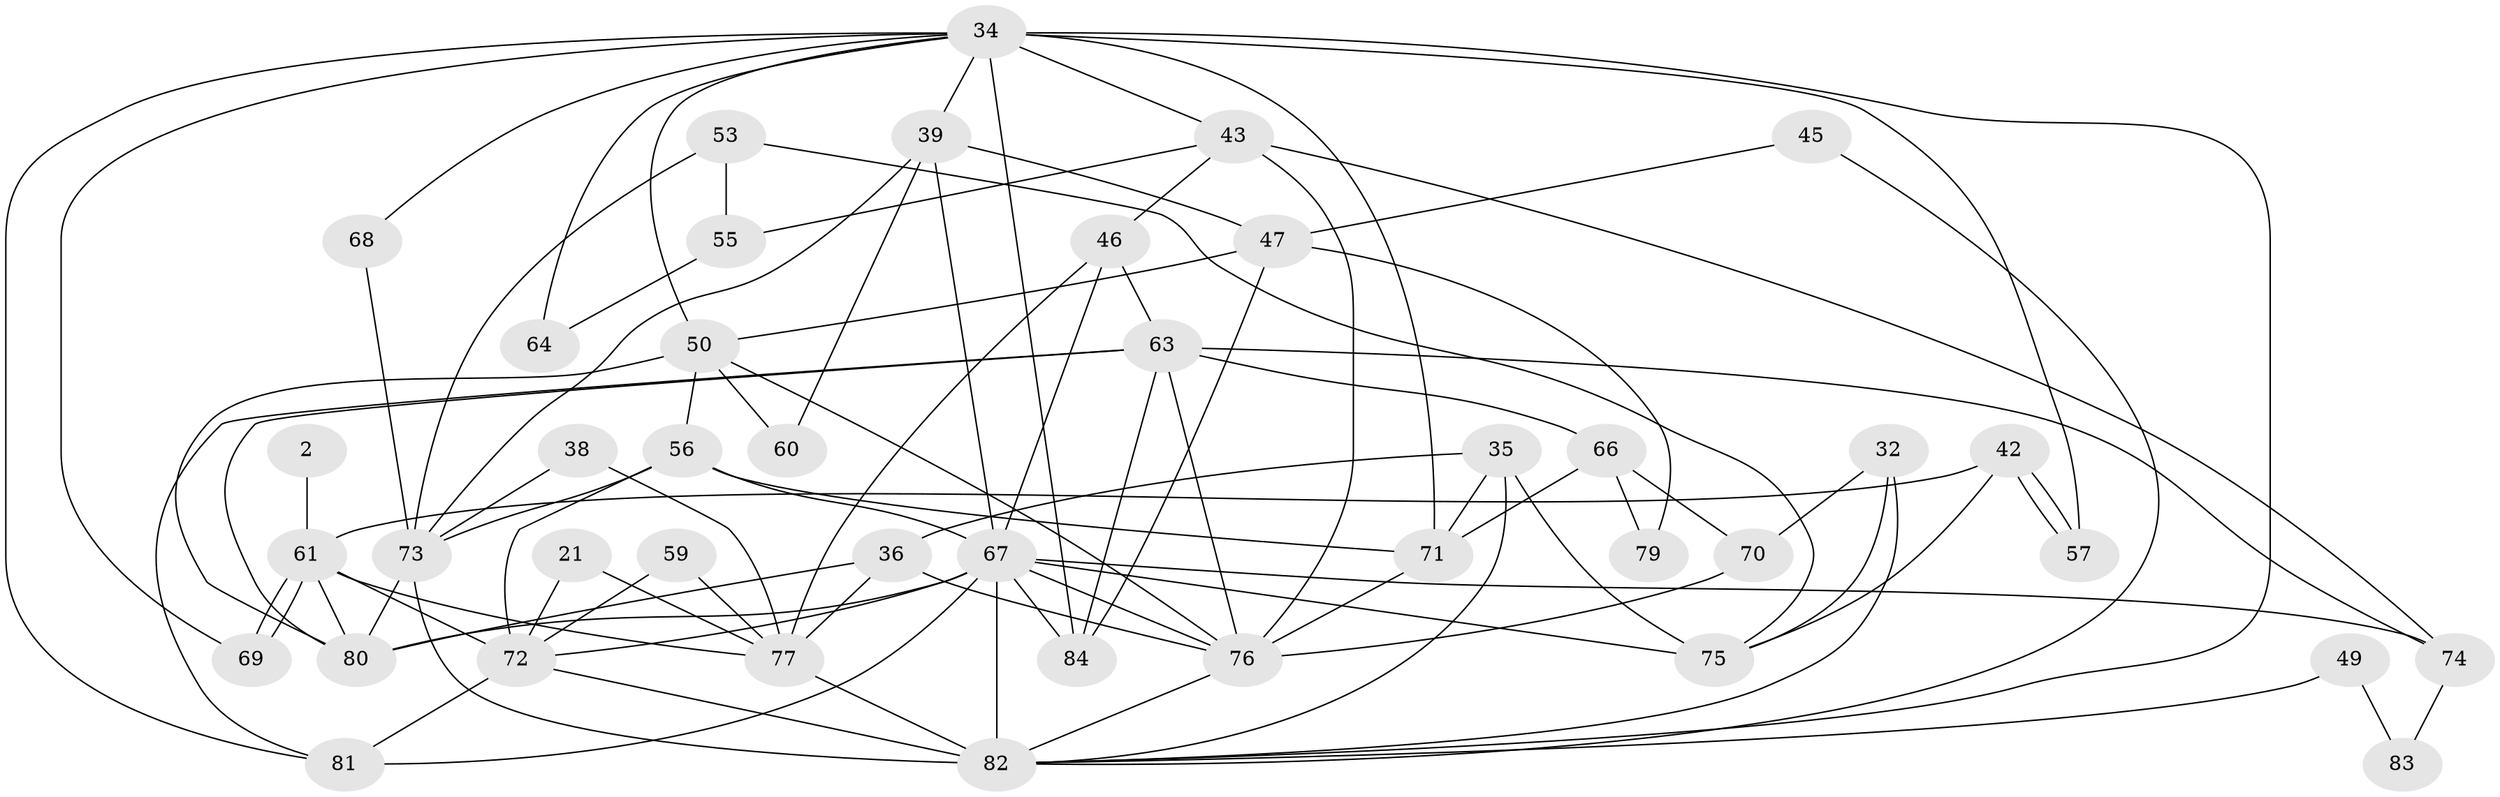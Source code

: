 // original degree distribution, {4: 0.30952380952380953, 2: 0.14285714285714285, 3: 0.2619047619047619, 7: 0.03571428571428571, 5: 0.15476190476190477, 8: 0.011904761904761904, 6: 0.05952380952380952, 9: 0.023809523809523808}
// Generated by graph-tools (version 1.1) at 2025/50/03/09/25 04:50:11]
// undirected, 42 vertices, 94 edges
graph export_dot {
graph [start="1"]
  node [color=gray90,style=filled];
  2;
  21;
  32;
  34 [super="+17+27"];
  35;
  36;
  38;
  39;
  42;
  43 [super="+14"];
  45;
  46 [super="+20"];
  47 [super="+40"];
  49;
  50 [super="+7+24"];
  53;
  55;
  56 [super="+10"];
  57;
  59;
  60;
  61 [super="+16"];
  63 [super="+11"];
  64;
  66 [super="+13"];
  67 [super="+48"];
  68;
  69;
  70;
  71 [super="+22"];
  72 [super="+8+28+29"];
  73 [super="+44"];
  74;
  75 [super="+31"];
  76 [super="+54"];
  77 [super="+65"];
  79;
  80 [super="+15+41"];
  81;
  82 [super="+78+62+58"];
  83;
  84;
  2 -- 61 [weight=2];
  21 -- 72;
  21 -- 77;
  32 -- 75;
  32 -- 70;
  32 -- 82;
  34 -- 50 [weight=2];
  34 -- 57;
  34 -- 69;
  34 -- 82 [weight=2];
  34 -- 68;
  34 -- 39;
  34 -- 43;
  34 -- 64;
  34 -- 81;
  34 -- 84 [weight=2];
  34 -- 71;
  35 -- 36;
  35 -- 71 [weight=2];
  35 -- 75 [weight=2];
  35 -- 82;
  36 -- 80;
  36 -- 76;
  36 -- 77;
  38 -- 73;
  38 -- 77;
  39 -- 47 [weight=2];
  39 -- 60;
  39 -- 73;
  39 -- 67;
  42 -- 61;
  42 -- 57;
  42 -- 57;
  42 -- 75;
  43 -- 74;
  43 -- 55;
  43 -- 46;
  43 -- 76 [weight=2];
  45 -- 47;
  45 -- 82;
  46 -- 63;
  46 -- 67;
  46 -- 77;
  47 -- 84;
  47 -- 79;
  47 -- 50;
  49 -- 83;
  49 -- 82 [weight=2];
  50 -- 80 [weight=2];
  50 -- 56;
  50 -- 60;
  50 -- 76;
  53 -- 55;
  53 -- 75;
  53 -- 73;
  55 -- 64;
  56 -- 73;
  56 -- 72;
  56 -- 71;
  56 -- 67;
  59 -- 72;
  59 -- 77;
  61 -- 69;
  61 -- 69;
  61 -- 72 [weight=3];
  61 -- 77 [weight=2];
  61 -- 80 [weight=2];
  63 -- 84 [weight=2];
  63 -- 66;
  63 -- 81;
  63 -- 74;
  63 -- 80 [weight=2];
  63 -- 76;
  66 -- 70;
  66 -- 71;
  66 -- 79;
  67 -- 74;
  67 -- 72;
  67 -- 80 [weight=3];
  67 -- 75;
  67 -- 76;
  67 -- 81;
  67 -- 82 [weight=4];
  67 -- 84 [weight=2];
  68 -- 73;
  70 -- 76;
  71 -- 76;
  72 -- 81;
  72 -- 82;
  73 -- 82 [weight=4];
  73 -- 80;
  74 -- 83;
  76 -- 82 [weight=2];
  77 -- 82 [weight=3];
}
